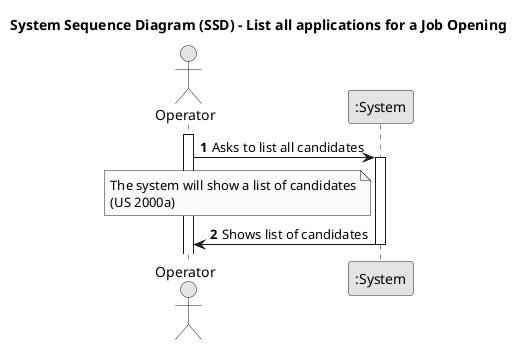 @startuml
skinparam monochrome true
skinparam packageStyle rectangle
skinparam shadowing false

title System Sequence Diagram (SSD) - List all applications for a Job Opening

autonumber

actor "Operator" as Manager
participant ":System" as System

activate Manager

    Manager -> System : Asks to list all candidates
    activate System

        note left of System : The system will show a list of candidates\n(US 2000a)


        System -> Manager : Shows list of candidates

    deactivate System
    
@enduml